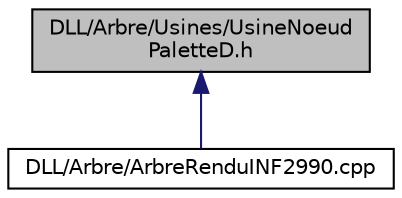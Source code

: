 digraph "DLL/Arbre/Usines/UsineNoeudPaletteD.h"
{
  edge [fontname="Helvetica",fontsize="10",labelfontname="Helvetica",labelfontsize="10"];
  node [fontname="Helvetica",fontsize="10",shape=record];
  Node1 [label="DLL/Arbre/Usines/UsineNoeud\lPaletteD.h",height=0.2,width=0.4,color="black", fillcolor="grey75", style="filled", fontcolor="black"];
  Node1 -> Node2 [dir="back",color="midnightblue",fontsize="10",style="solid",fontname="Helvetica"];
  Node2 [label="DLL/Arbre/ArbreRenduINF2990.cpp",height=0.2,width=0.4,color="black", fillcolor="white", style="filled",URL="$de/d39/_arbre_rendu_i_n_f2990_8cpp.html"];
}
